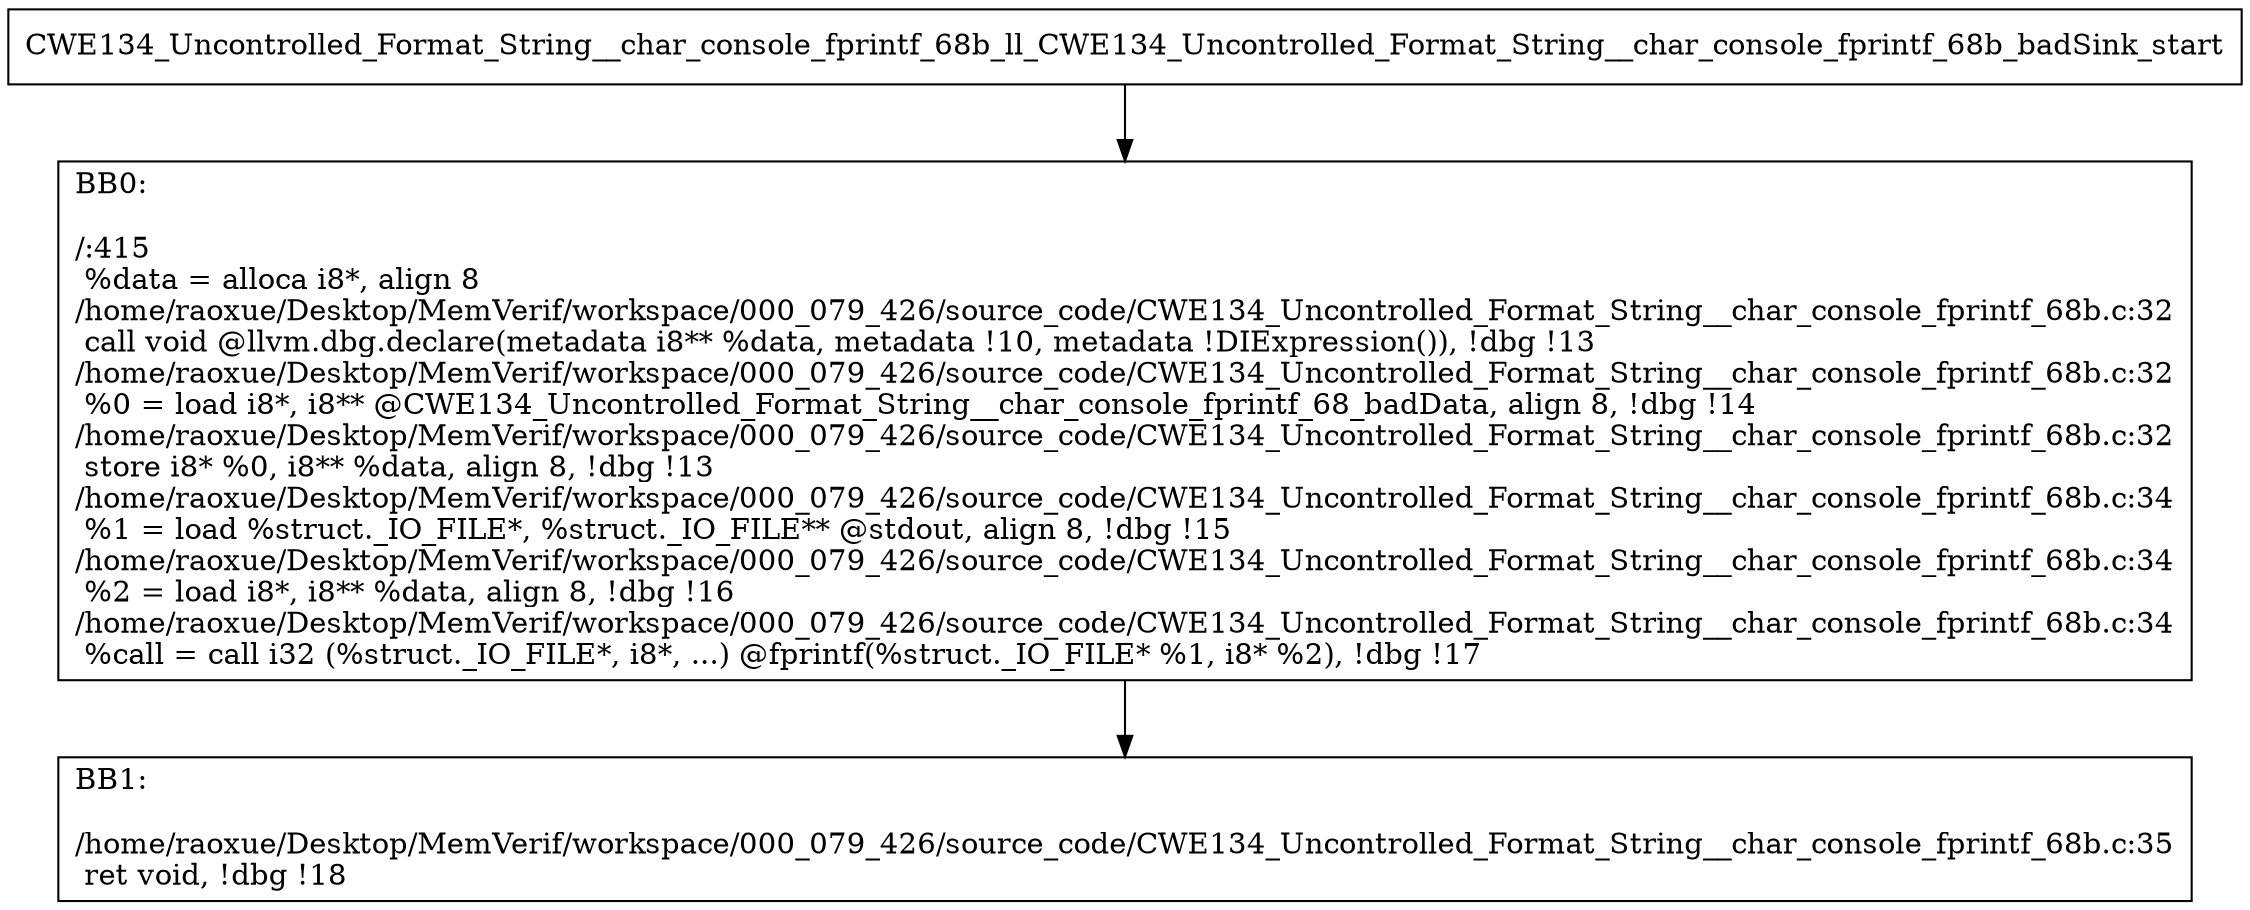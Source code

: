 digraph "CFG for'CWE134_Uncontrolled_Format_String__char_console_fprintf_68b_ll_CWE134_Uncontrolled_Format_String__char_console_fprintf_68b_badSink' function" {
	BBCWE134_Uncontrolled_Format_String__char_console_fprintf_68b_ll_CWE134_Uncontrolled_Format_String__char_console_fprintf_68b_badSink_start[shape=record,label="{CWE134_Uncontrolled_Format_String__char_console_fprintf_68b_ll_CWE134_Uncontrolled_Format_String__char_console_fprintf_68b_badSink_start}"];
	BBCWE134_Uncontrolled_Format_String__char_console_fprintf_68b_ll_CWE134_Uncontrolled_Format_String__char_console_fprintf_68b_badSink_start-> CWE134_Uncontrolled_Format_String__char_console_fprintf_68b_ll_CWE134_Uncontrolled_Format_String__char_console_fprintf_68b_badSinkBB0;
	CWE134_Uncontrolled_Format_String__char_console_fprintf_68b_ll_CWE134_Uncontrolled_Format_String__char_console_fprintf_68b_badSinkBB0 [shape=record, label="{BB0:\l\l/:415\l
  %data = alloca i8*, align 8\l
/home/raoxue/Desktop/MemVerif/workspace/000_079_426/source_code/CWE134_Uncontrolled_Format_String__char_console_fprintf_68b.c:32\l
  call void @llvm.dbg.declare(metadata i8** %data, metadata !10, metadata !DIExpression()), !dbg !13\l
/home/raoxue/Desktop/MemVerif/workspace/000_079_426/source_code/CWE134_Uncontrolled_Format_String__char_console_fprintf_68b.c:32\l
  %0 = load i8*, i8** @CWE134_Uncontrolled_Format_String__char_console_fprintf_68_badData, align 8, !dbg !14\l
/home/raoxue/Desktop/MemVerif/workspace/000_079_426/source_code/CWE134_Uncontrolled_Format_String__char_console_fprintf_68b.c:32\l
  store i8* %0, i8** %data, align 8, !dbg !13\l
/home/raoxue/Desktop/MemVerif/workspace/000_079_426/source_code/CWE134_Uncontrolled_Format_String__char_console_fprintf_68b.c:34\l
  %1 = load %struct._IO_FILE*, %struct._IO_FILE** @stdout, align 8, !dbg !15\l
/home/raoxue/Desktop/MemVerif/workspace/000_079_426/source_code/CWE134_Uncontrolled_Format_String__char_console_fprintf_68b.c:34\l
  %2 = load i8*, i8** %data, align 8, !dbg !16\l
/home/raoxue/Desktop/MemVerif/workspace/000_079_426/source_code/CWE134_Uncontrolled_Format_String__char_console_fprintf_68b.c:34\l
  %call = call i32 (%struct._IO_FILE*, i8*, ...) @fprintf(%struct._IO_FILE* %1, i8* %2), !dbg !17\l
}"];
	CWE134_Uncontrolled_Format_String__char_console_fprintf_68b_ll_CWE134_Uncontrolled_Format_String__char_console_fprintf_68b_badSinkBB0-> CWE134_Uncontrolled_Format_String__char_console_fprintf_68b_ll_CWE134_Uncontrolled_Format_String__char_console_fprintf_68b_badSinkBB1;
	CWE134_Uncontrolled_Format_String__char_console_fprintf_68b_ll_CWE134_Uncontrolled_Format_String__char_console_fprintf_68b_badSinkBB1 [shape=record, label="{BB1:\l\l/home/raoxue/Desktop/MemVerif/workspace/000_079_426/source_code/CWE134_Uncontrolled_Format_String__char_console_fprintf_68b.c:35\l
  ret void, !dbg !18\l
}"];
}
